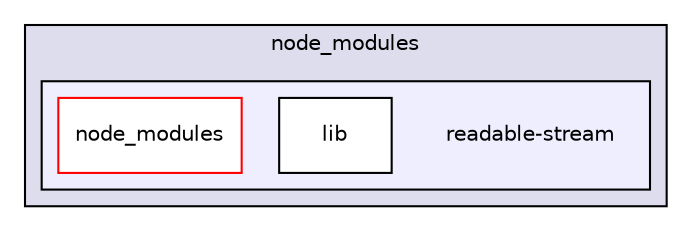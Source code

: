 digraph "gulp-src/node_modules/gulp-concat/node_modules/gulp-util/node_modules/through2/node_modules/readable-stream" {
  compound=true
  node [ fontsize="10", fontname="Helvetica"];
  edge [ labelfontsize="10", labelfontname="Helvetica"];
  subgraph clusterdir_212a394a929e9808ed996dc405531630 {
    graph [ bgcolor="#ddddee", pencolor="black", label="node_modules" fontname="Helvetica", fontsize="10", URL="dir_212a394a929e9808ed996dc405531630.html"]
  subgraph clusterdir_10e5a26e876a4c23ba3c7ab538b48599 {
    graph [ bgcolor="#eeeeff", pencolor="black", label="" URL="dir_10e5a26e876a4c23ba3c7ab538b48599.html"];
    dir_10e5a26e876a4c23ba3c7ab538b48599 [shape=plaintext label="readable-stream"];
    dir_842dc83a22ca564004247197f302aff6 [shape=box label="lib" color="black" fillcolor="white" style="filled" URL="dir_842dc83a22ca564004247197f302aff6.html"];
    dir_6fee93fef6ccdabfbdb3ba1e2d7aa17f [shape=box label="node_modules" color="red" fillcolor="white" style="filled" URL="dir_6fee93fef6ccdabfbdb3ba1e2d7aa17f.html"];
  }
  }
}
